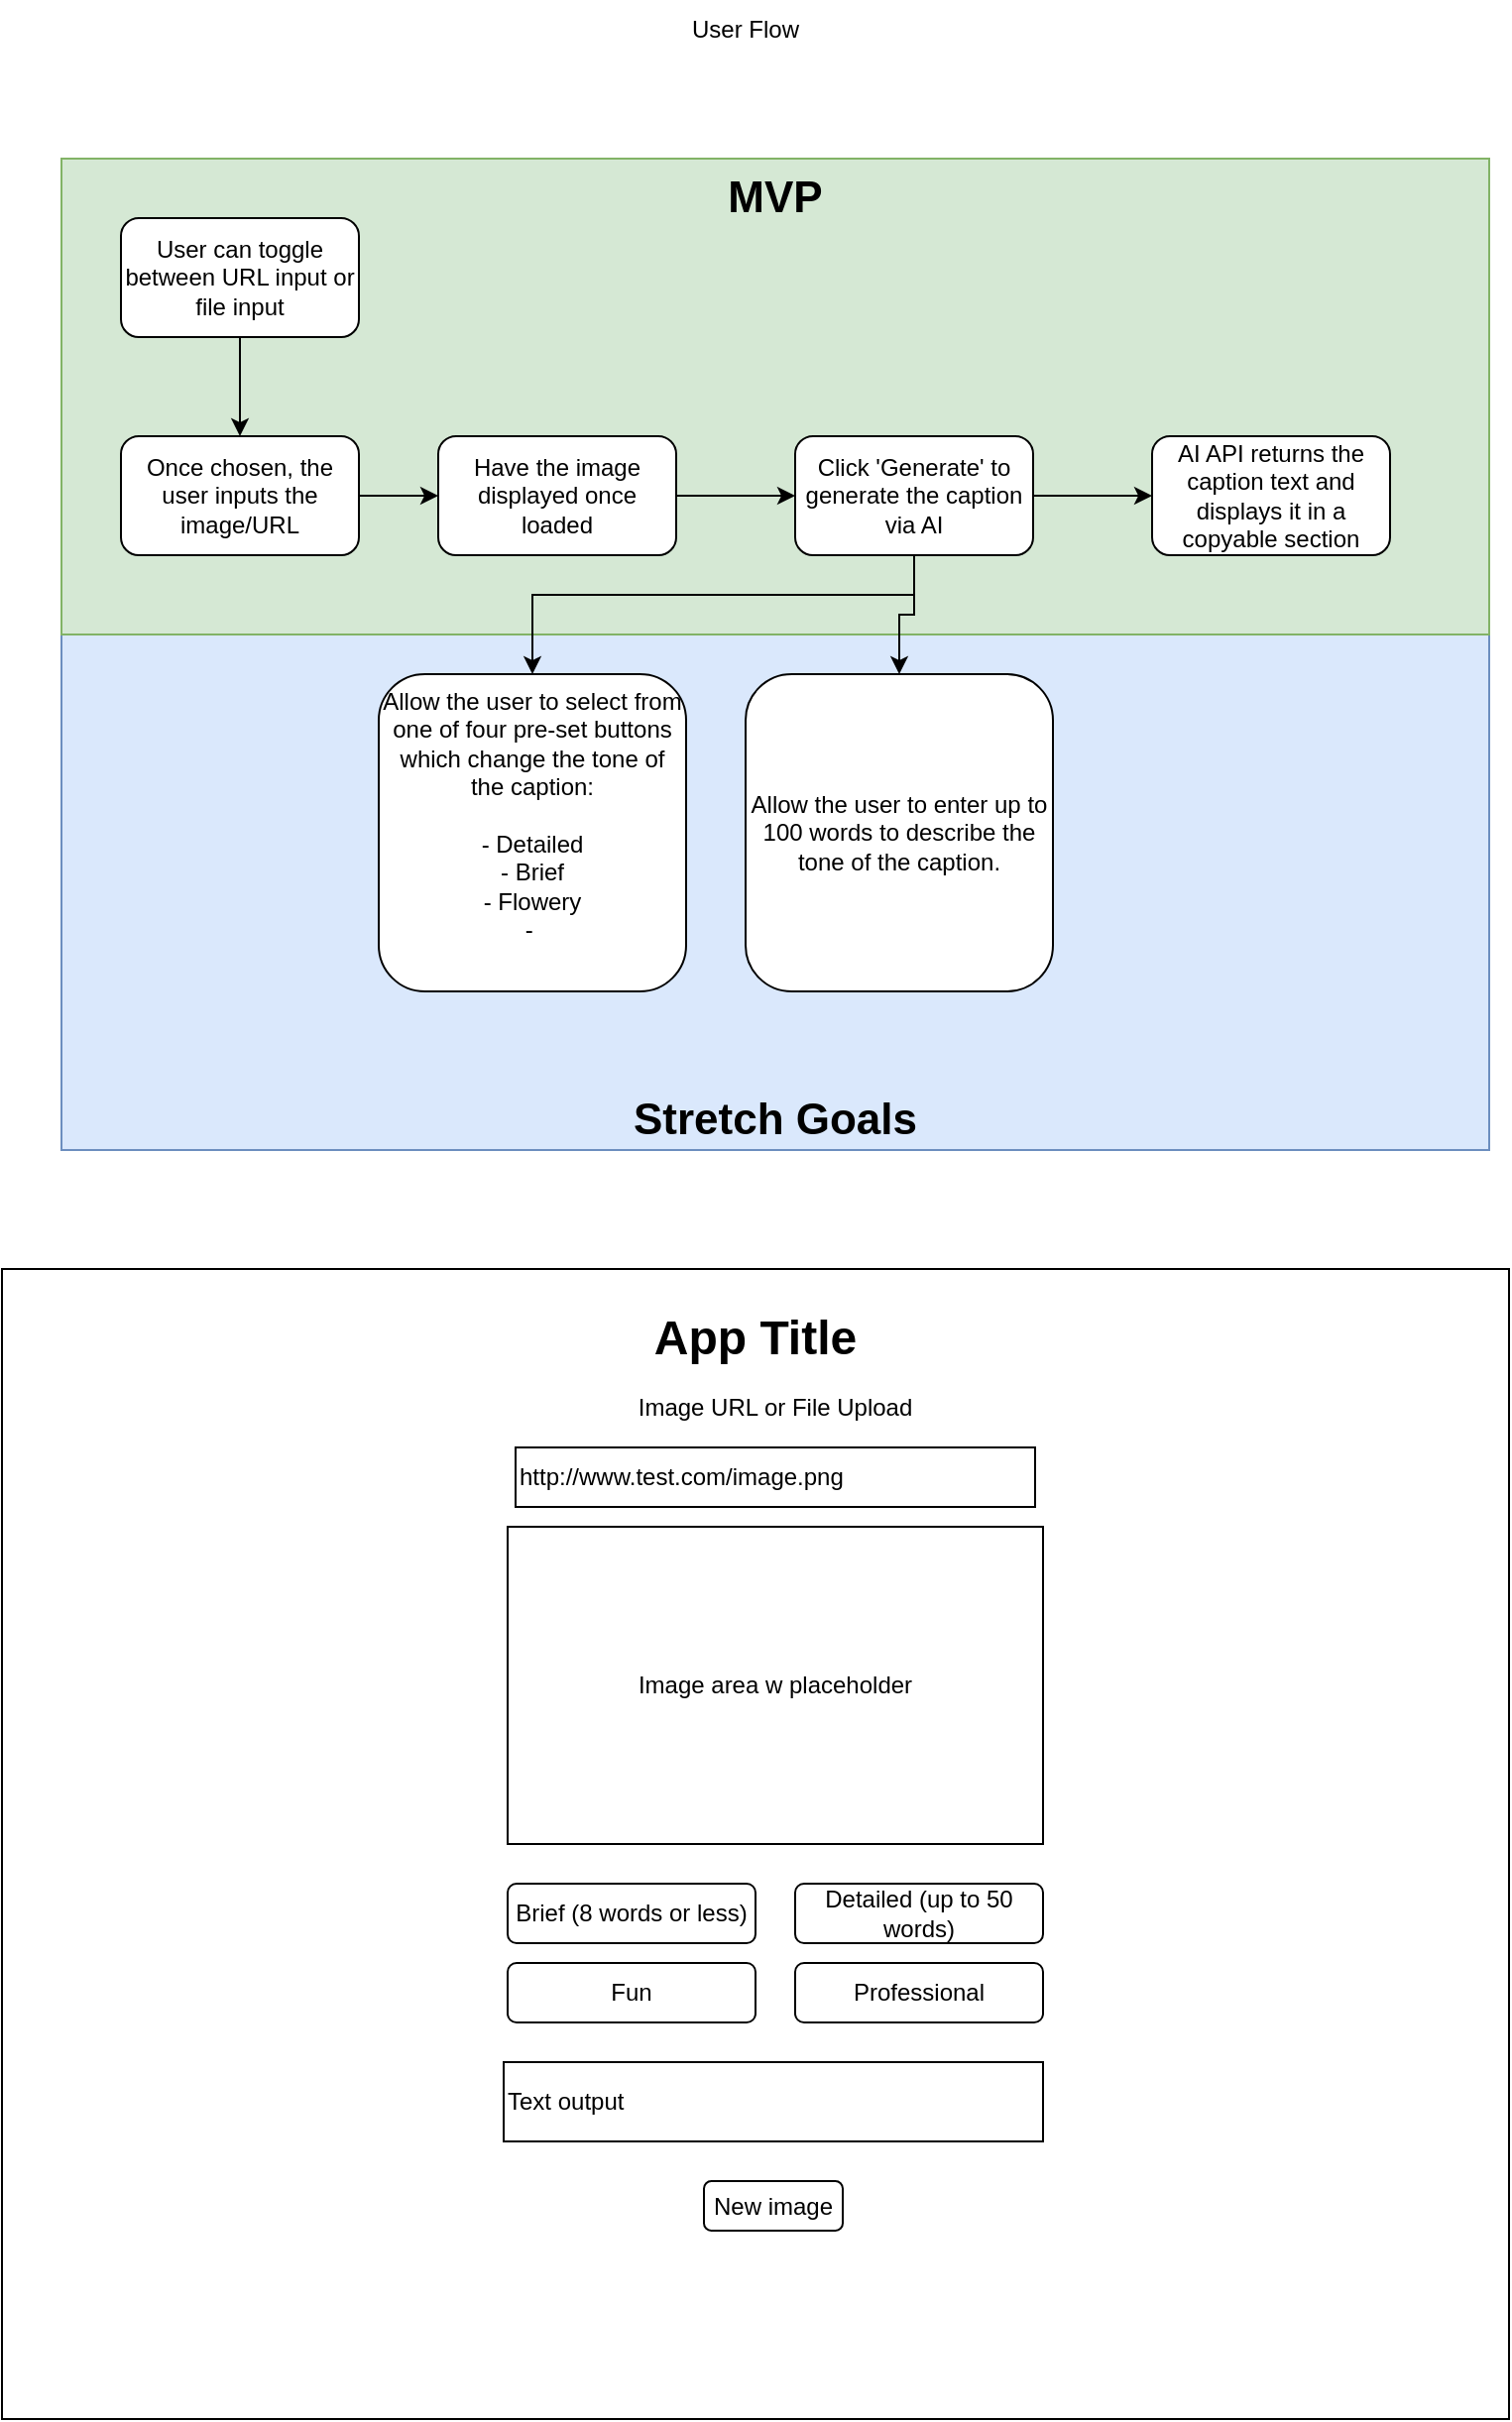 <mxfile version="28.0.7">
  <diagram name="Page-1" id="fQAS1CwPzlaBgqHVDmfY">
    <mxGraphModel dx="1376" dy="774" grid="1" gridSize="10" guides="1" tooltips="1" connect="1" arrows="1" fold="1" page="1" pageScale="1" pageWidth="850" pageHeight="1100" math="0" shadow="0">
      <root>
        <mxCell id="0" />
        <mxCell id="1" parent="0" />
        <mxCell id="_PsJVDYqyXAVC82R-pF2-1" value="User Flow" style="text;html=1;align=center;verticalAlign=middle;whiteSpace=wrap;rounded=0;" vertex="1" parent="1">
          <mxGeometry x="395" y="40" width="60" height="30" as="geometry" />
        </mxCell>
        <mxCell id="_PsJVDYqyXAVC82R-pF2-14" style="edgeStyle=orthogonalEdgeStyle;rounded=0;orthogonalLoop=1;jettySize=auto;html=1;" edge="1" parent="1" source="_PsJVDYqyXAVC82R-pF2-2" target="_PsJVDYqyXAVC82R-pF2-3">
          <mxGeometry relative="1" as="geometry" />
        </mxCell>
        <mxCell id="_PsJVDYqyXAVC82R-pF2-2" value="&lt;font style=&quot;font-size: 22px;&quot;&gt;&lt;b&gt;Stretch Goals&lt;/b&gt;&lt;/font&gt;" style="rounded=0;whiteSpace=wrap;html=1;fillColor=#dae8fc;strokeColor=#6c8ebf;verticalAlign=bottom;" vertex="1" parent="1">
          <mxGeometry x="80" y="360" width="720" height="260" as="geometry" />
        </mxCell>
        <mxCell id="_PsJVDYqyXAVC82R-pF2-3" value="&lt;b&gt;&lt;font style=&quot;font-size: 22px;&quot;&gt;MVP&lt;/font&gt;&lt;/b&gt;" style="rounded=0;whiteSpace=wrap;html=1;fillColor=#d5e8d4;strokeColor=#82b366;verticalAlign=top;" vertex="1" parent="1">
          <mxGeometry x="80" y="120" width="720" height="240" as="geometry" />
        </mxCell>
        <mxCell id="_PsJVDYqyXAVC82R-pF2-6" value="" style="edgeStyle=orthogonalEdgeStyle;rounded=0;orthogonalLoop=1;jettySize=auto;html=1;" edge="1" parent="1" source="_PsJVDYqyXAVC82R-pF2-4" target="_PsJVDYqyXAVC82R-pF2-5">
          <mxGeometry relative="1" as="geometry" />
        </mxCell>
        <mxCell id="_PsJVDYqyXAVC82R-pF2-4" value="User can toggle between URL input or file input" style="rounded=1;whiteSpace=wrap;html=1;" vertex="1" parent="1">
          <mxGeometry x="110" y="150" width="120" height="60" as="geometry" />
        </mxCell>
        <mxCell id="_PsJVDYqyXAVC82R-pF2-8" value="" style="edgeStyle=orthogonalEdgeStyle;rounded=0;orthogonalLoop=1;jettySize=auto;html=1;" edge="1" parent="1" source="_PsJVDYqyXAVC82R-pF2-5" target="_PsJVDYqyXAVC82R-pF2-7">
          <mxGeometry relative="1" as="geometry" />
        </mxCell>
        <mxCell id="_PsJVDYqyXAVC82R-pF2-5" value="Once chosen, the user inputs the image/URL" style="whiteSpace=wrap;html=1;rounded=1;" vertex="1" parent="1">
          <mxGeometry x="110" y="260" width="120" height="60" as="geometry" />
        </mxCell>
        <mxCell id="_PsJVDYqyXAVC82R-pF2-10" value="" style="edgeStyle=orthogonalEdgeStyle;rounded=0;orthogonalLoop=1;jettySize=auto;html=1;" edge="1" parent="1" source="_PsJVDYqyXAVC82R-pF2-7" target="_PsJVDYqyXAVC82R-pF2-9">
          <mxGeometry relative="1" as="geometry" />
        </mxCell>
        <mxCell id="_PsJVDYqyXAVC82R-pF2-7" value="Have the image displayed once loaded" style="whiteSpace=wrap;html=1;rounded=1;" vertex="1" parent="1">
          <mxGeometry x="270" y="260" width="120" height="60" as="geometry" />
        </mxCell>
        <mxCell id="_PsJVDYqyXAVC82R-pF2-12" value="" style="edgeStyle=orthogonalEdgeStyle;rounded=0;orthogonalLoop=1;jettySize=auto;html=1;" edge="1" parent="1" source="_PsJVDYqyXAVC82R-pF2-9" target="_PsJVDYqyXAVC82R-pF2-11">
          <mxGeometry relative="1" as="geometry" />
        </mxCell>
        <mxCell id="_PsJVDYqyXAVC82R-pF2-13" value="" style="edgeStyle=orthogonalEdgeStyle;rounded=0;orthogonalLoop=1;jettySize=auto;html=1;entryX=0.5;entryY=0;entryDx=0;entryDy=0;" edge="1" parent="1" source="_PsJVDYqyXAVC82R-pF2-9" target="_PsJVDYqyXAVC82R-pF2-15">
          <mxGeometry relative="1" as="geometry">
            <Array as="points">
              <mxPoint x="510" y="340" />
              <mxPoint x="318" y="340" />
            </Array>
          </mxGeometry>
        </mxCell>
        <mxCell id="_PsJVDYqyXAVC82R-pF2-16" value="" style="edgeStyle=orthogonalEdgeStyle;rounded=0;orthogonalLoop=1;jettySize=auto;html=1;entryX=0.5;entryY=0;entryDx=0;entryDy=0;" edge="1" parent="1" source="_PsJVDYqyXAVC82R-pF2-9" target="_PsJVDYqyXAVC82R-pF2-17">
          <mxGeometry relative="1" as="geometry" />
        </mxCell>
        <mxCell id="_PsJVDYqyXAVC82R-pF2-9" value="Click &#39;Generate&#39; to generate the caption via AI" style="whiteSpace=wrap;html=1;rounded=1;" vertex="1" parent="1">
          <mxGeometry x="450" y="260" width="120" height="60" as="geometry" />
        </mxCell>
        <mxCell id="_PsJVDYqyXAVC82R-pF2-11" value="AI API returns the caption text and displays it in a copyable section" style="whiteSpace=wrap;html=1;rounded=1;" vertex="1" parent="1">
          <mxGeometry x="630" y="260" width="120" height="60" as="geometry" />
        </mxCell>
        <mxCell id="_PsJVDYqyXAVC82R-pF2-15" value="&lt;div&gt;Allow the user to select from one of four pre-set buttons which change the tone of the caption:&lt;/div&gt;&lt;div&gt;&lt;br&gt;&lt;/div&gt;&lt;div&gt;- Detailed&lt;/div&gt;&lt;div&gt;- Brief&lt;/div&gt;&lt;div&gt;- Flowery&lt;/div&gt;&lt;div&gt;-&amp;nbsp;&lt;/div&gt;" style="rounded=1;whiteSpace=wrap;html=1;verticalAlign=top;" vertex="1" parent="1">
          <mxGeometry x="240" y="380" width="155" height="160" as="geometry" />
        </mxCell>
        <mxCell id="_PsJVDYqyXAVC82R-pF2-17" value="Allow the user to enter up to 100 words to describe the tone of the caption." style="rounded=1;whiteSpace=wrap;html=1;" vertex="1" parent="1">
          <mxGeometry x="425" y="380" width="155" height="160" as="geometry" />
        </mxCell>
        <mxCell id="_PsJVDYqyXAVC82R-pF2-18" value="" style="rounded=0;whiteSpace=wrap;html=1;" vertex="1" parent="1">
          <mxGeometry x="50" y="680" width="760" height="580" as="geometry" />
        </mxCell>
        <mxCell id="_PsJVDYqyXAVC82R-pF2-19" value="App Title" style="text;html=1;align=center;verticalAlign=middle;whiteSpace=wrap;rounded=0;fontStyle=1;fontSize=24;" vertex="1" parent="1">
          <mxGeometry x="365" y="700" width="130" height="30" as="geometry" />
        </mxCell>
        <mxCell id="_PsJVDYqyXAVC82R-pF2-20" value="http://www.test.com/image.png" style="rounded=0;whiteSpace=wrap;html=1;align=left;" vertex="1" parent="1">
          <mxGeometry x="309" y="770" width="262" height="30" as="geometry" />
        </mxCell>
        <mxCell id="_PsJVDYqyXAVC82R-pF2-21" value="" style="shape=image;html=1;verticalAlign=top;verticalLabelPosition=bottom;labelBackgroundColor=#ffffff;imageAspect=0;aspect=fixed;image=https://icons.diagrams.net/icon-cache1/Ionicons_Fill_Vol_2-2187/toggle-592.svg" vertex="1" parent="1">
          <mxGeometry x="340" y="740" width="20" height="20" as="geometry" />
        </mxCell>
        <mxCell id="_PsJVDYqyXAVC82R-pF2-23" value="Image URL or File Upload" style="text;html=1;align=center;verticalAlign=middle;whiteSpace=wrap;rounded=0;" vertex="1" parent="1">
          <mxGeometry x="360" y="735" width="160" height="30" as="geometry" />
        </mxCell>
        <mxCell id="_PsJVDYqyXAVC82R-pF2-24" value="Image area w placeholder" style="rounded=0;whiteSpace=wrap;html=1;" vertex="1" parent="1">
          <mxGeometry x="305" y="810" width="270" height="160" as="geometry" />
        </mxCell>
        <mxCell id="_PsJVDYqyXAVC82R-pF2-25" value="Brief (8 words or less)" style="rounded=1;whiteSpace=wrap;html=1;" vertex="1" parent="1">
          <mxGeometry x="305" y="990" width="125" height="30" as="geometry" />
        </mxCell>
        <mxCell id="_PsJVDYqyXAVC82R-pF2-26" value="Detailed (up to 50 words)" style="rounded=1;whiteSpace=wrap;html=1;" vertex="1" parent="1">
          <mxGeometry x="450" y="990" width="125" height="30" as="geometry" />
        </mxCell>
        <mxCell id="_PsJVDYqyXAVC82R-pF2-27" value="Fun" style="rounded=1;whiteSpace=wrap;html=1;" vertex="1" parent="1">
          <mxGeometry x="305" y="1030" width="125" height="30" as="geometry" />
        </mxCell>
        <mxCell id="_PsJVDYqyXAVC82R-pF2-28" value="Professional" style="rounded=1;whiteSpace=wrap;html=1;" vertex="1" parent="1">
          <mxGeometry x="450" y="1030" width="125" height="30" as="geometry" />
        </mxCell>
        <mxCell id="_PsJVDYqyXAVC82R-pF2-31" value="&lt;div align=&quot;left&quot;&gt;Text output&lt;/div&gt;" style="rounded=0;whiteSpace=wrap;html=1;align=left;" vertex="1" parent="1">
          <mxGeometry x="303" y="1080" width="272" height="40" as="geometry" />
        </mxCell>
        <mxCell id="_PsJVDYqyXAVC82R-pF2-32" value="" style="shape=image;html=1;verticalAlign=top;verticalLabelPosition=bottom;labelBackgroundColor=#ffffff;imageAspect=0;aspect=fixed;image=https://icons.diagrams.net/icon-cache1/Files-2387/Copy-1031.svg" vertex="1" parent="1">
          <mxGeometry x="550" y="1090" width="20" height="20" as="geometry" />
        </mxCell>
        <mxCell id="_PsJVDYqyXAVC82R-pF2-33" value="New image" style="rounded=1;whiteSpace=wrap;html=1;" vertex="1" parent="1">
          <mxGeometry x="404" y="1140" width="70" height="25" as="geometry" />
        </mxCell>
      </root>
    </mxGraphModel>
  </diagram>
</mxfile>
